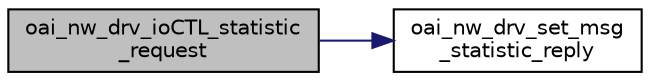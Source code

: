 digraph "oai_nw_drv_ioCTL_statistic_request"
{
 // LATEX_PDF_SIZE
  edge [fontname="Helvetica",fontsize="10",labelfontname="Helvetica",labelfontsize="10"];
  node [fontname="Helvetica",fontsize="10",shape=record];
  rankdir="LR";
  Node1 [label="oai_nw_drv_ioCTL_statistic\l_request",height=0.2,width=0.4,color="black", fillcolor="grey75", style="filled", fontcolor="black",tooltip=" "];
  Node1 -> Node2 [color="midnightblue",fontsize="10",style="solid",fontname="Helvetica"];
  Node2 [label="oai_nw_drv_set_msg\l_statistic_reply",height=0.2,width=0.4,color="black", fillcolor="white", style="filled",URL="$LITE_2ioctl_8c.html#a79991008be001b0f25e7a5787a6965cc",tooltip=" "];
}
